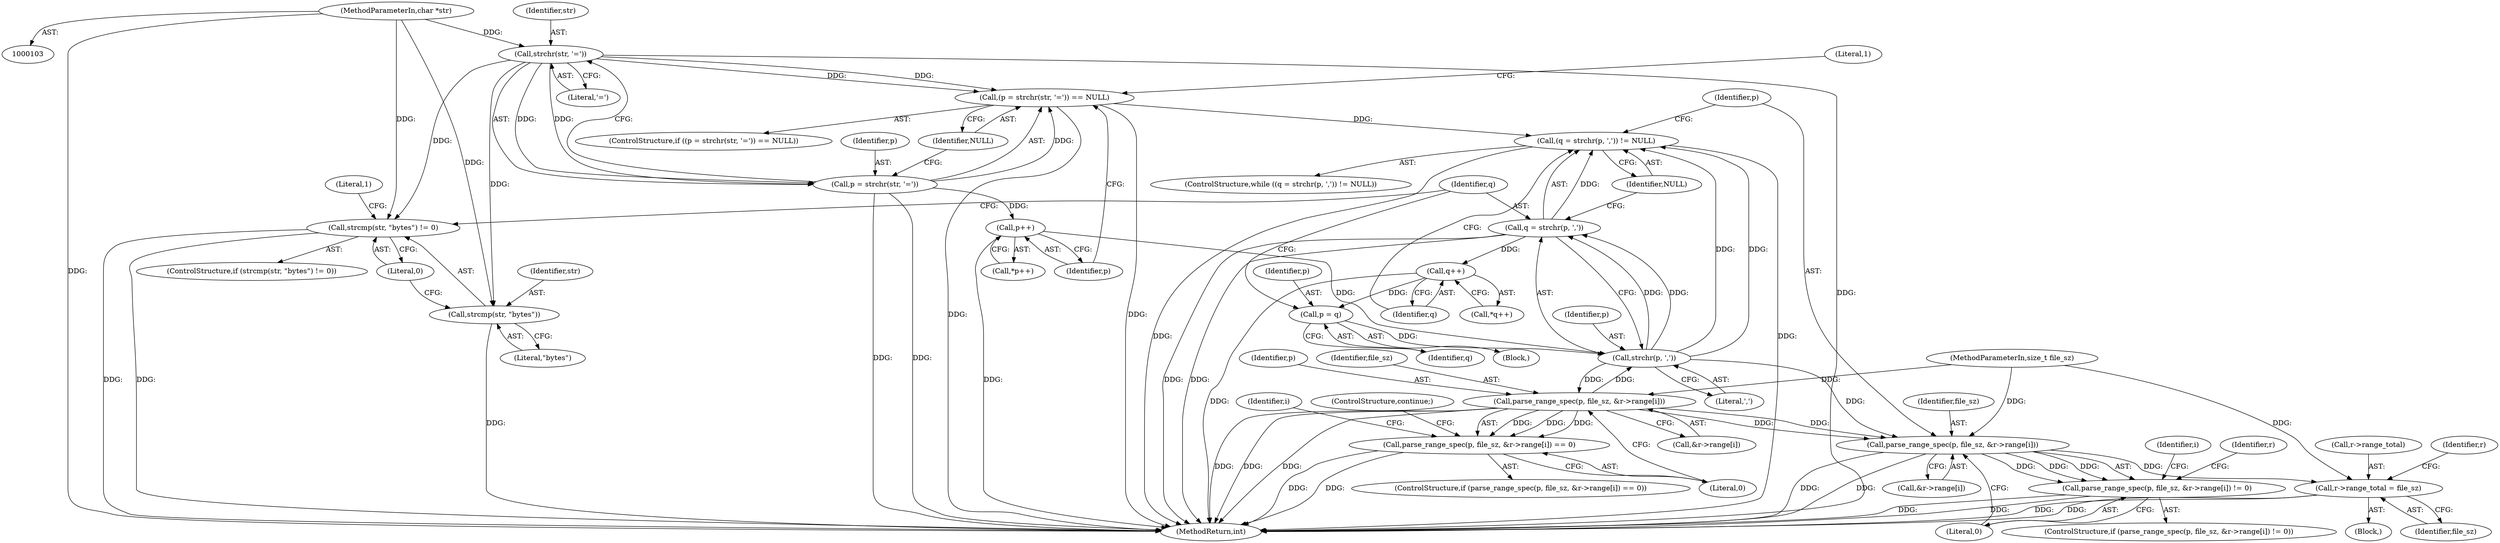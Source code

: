digraph "0_src_142cfc82b932bc211218fbd7bdda8c7ce83f19df_0@API" {
"1000131" [label="(Call,strchr(str, '='))"];
"1000105" [label="(MethodParameterIn,char *str)"];
"1000128" [label="(Call,(p = strchr(str, '=')) == NULL)"];
"1000153" [label="(Call,(q = strchr(p, ',')) != NULL)"];
"1000129" [label="(Call,p = strchr(str, '='))"];
"1000140" [label="(Call,p++)"];
"1000156" [label="(Call,strchr(p, ','))"];
"1000154" [label="(Call,q = strchr(p, ','))"];
"1000163" [label="(Call,q++)"];
"1000188" [label="(Call,p = q)"];
"1000168" [label="(Call,parse_range_spec(p, file_sz, &r->range[i]))"];
"1000167" [label="(Call,parse_range_spec(p, file_sz, &r->range[i]) == 0)"];
"1000193" [label="(Call,parse_range_spec(p, file_sz, &r->range[i]))"];
"1000192" [label="(Call,parse_range_spec(p, file_sz, &r->range[i]) != 0)"];
"1000205" [label="(Call,r->range_total = file_sz)"];
"1000144" [label="(Call,strcmp(str, \"bytes\") != 0)"];
"1000145" [label="(Call,strcmp(str, \"bytes\"))"];
"1000145" [label="(Call,strcmp(str, \"bytes\"))"];
"1000154" [label="(Call,q = strchr(p, ','))"];
"1000188" [label="(Call,p = q)"];
"1000166" [label="(ControlStructure,if (parse_range_spec(p, file_sz, &r->range[i]) == 0))"];
"1000206" [label="(Call,r->range_total)"];
"1000177" [label="(Literal,0)"];
"1000212" [label="(Identifier,r)"];
"1000146" [label="(Identifier,str)"];
"1000137" [label="(Literal,1)"];
"1000162" [label="(Call,*q++)"];
"1000130" [label="(Identifier,p)"];
"1000190" [label="(Identifier,q)"];
"1000140" [label="(Call,p++)"];
"1000148" [label="(Literal,0)"];
"1000168" [label="(Call,parse_range_spec(p, file_sz, &r->range[i]))"];
"1000144" [label="(Call,strcmp(str, \"bytes\") != 0)"];
"1000155" [label="(Identifier,q)"];
"1000153" [label="(Call,(q = strchr(p, ',')) != NULL)"];
"1000202" [label="(Literal,0)"];
"1000127" [label="(ControlStructure,if ((p = strchr(str, '=')) == NULL))"];
"1000107" [label="(Block,)"];
"1000163" [label="(Call,q++)"];
"1000151" [label="(Literal,1)"];
"1000105" [label="(MethodParameterIn,char *str)"];
"1000217" [label="(MethodReturn,int)"];
"1000171" [label="(Call,&r->range[i])"];
"1000158" [label="(Literal,',')"];
"1000189" [label="(Identifier,p)"];
"1000192" [label="(Call,parse_range_spec(p, file_sz, &r->range[i]) != 0)"];
"1000160" [label="(Block,)"];
"1000207" [label="(Identifier,r)"];
"1000196" [label="(Call,&r->range[i])"];
"1000128" [label="(Call,(p = strchr(str, '=')) == NULL)"];
"1000194" [label="(Identifier,p)"];
"1000139" [label="(Call,*p++)"];
"1000169" [label="(Identifier,p)"];
"1000170" [label="(Identifier,file_sz)"];
"1000106" [label="(MethodParameterIn,size_t file_sz)"];
"1000205" [label="(Call,r->range_total = file_sz)"];
"1000209" [label="(Identifier,file_sz)"];
"1000195" [label="(Identifier,file_sz)"];
"1000143" [label="(ControlStructure,if (strcmp(str, \"bytes\") != 0))"];
"1000204" [label="(Identifier,i)"];
"1000159" [label="(Identifier,NULL)"];
"1000131" [label="(Call,strchr(str, '='))"];
"1000132" [label="(Identifier,str)"];
"1000133" [label="(Literal,'=')"];
"1000157" [label="(Identifier,p)"];
"1000167" [label="(Call,parse_range_spec(p, file_sz, &r->range[i]) == 0)"];
"1000178" [label="(ControlStructure,continue;)"];
"1000164" [label="(Identifier,q)"];
"1000180" [label="(Identifier,i)"];
"1000141" [label="(Identifier,p)"];
"1000152" [label="(ControlStructure,while ((q = strchr(p, ',')) != NULL))"];
"1000134" [label="(Identifier,NULL)"];
"1000156" [label="(Call,strchr(p, ','))"];
"1000191" [label="(ControlStructure,if (parse_range_spec(p, file_sz, &r->range[i]) != 0))"];
"1000147" [label="(Literal,\"bytes\")"];
"1000129" [label="(Call,p = strchr(str, '='))"];
"1000193" [label="(Call,parse_range_spec(p, file_sz, &r->range[i]))"];
"1000131" -> "1000129"  [label="AST: "];
"1000131" -> "1000133"  [label="CFG: "];
"1000132" -> "1000131"  [label="AST: "];
"1000133" -> "1000131"  [label="AST: "];
"1000129" -> "1000131"  [label="CFG: "];
"1000131" -> "1000217"  [label="DDG: "];
"1000131" -> "1000128"  [label="DDG: "];
"1000131" -> "1000128"  [label="DDG: "];
"1000131" -> "1000129"  [label="DDG: "];
"1000131" -> "1000129"  [label="DDG: "];
"1000105" -> "1000131"  [label="DDG: "];
"1000131" -> "1000144"  [label="DDG: "];
"1000131" -> "1000145"  [label="DDG: "];
"1000105" -> "1000103"  [label="AST: "];
"1000105" -> "1000217"  [label="DDG: "];
"1000105" -> "1000144"  [label="DDG: "];
"1000105" -> "1000145"  [label="DDG: "];
"1000128" -> "1000127"  [label="AST: "];
"1000128" -> "1000134"  [label="CFG: "];
"1000129" -> "1000128"  [label="AST: "];
"1000134" -> "1000128"  [label="AST: "];
"1000137" -> "1000128"  [label="CFG: "];
"1000141" -> "1000128"  [label="CFG: "];
"1000128" -> "1000217"  [label="DDG: "];
"1000128" -> "1000217"  [label="DDG: "];
"1000129" -> "1000128"  [label="DDG: "];
"1000128" -> "1000153"  [label="DDG: "];
"1000153" -> "1000152"  [label="AST: "];
"1000153" -> "1000159"  [label="CFG: "];
"1000154" -> "1000153"  [label="AST: "];
"1000159" -> "1000153"  [label="AST: "];
"1000164" -> "1000153"  [label="CFG: "];
"1000194" -> "1000153"  [label="CFG: "];
"1000153" -> "1000217"  [label="DDG: "];
"1000153" -> "1000217"  [label="DDG: "];
"1000154" -> "1000153"  [label="DDG: "];
"1000156" -> "1000153"  [label="DDG: "];
"1000156" -> "1000153"  [label="DDG: "];
"1000130" -> "1000129"  [label="AST: "];
"1000134" -> "1000129"  [label="CFG: "];
"1000129" -> "1000217"  [label="DDG: "];
"1000129" -> "1000217"  [label="DDG: "];
"1000129" -> "1000140"  [label="DDG: "];
"1000140" -> "1000139"  [label="AST: "];
"1000140" -> "1000141"  [label="CFG: "];
"1000141" -> "1000140"  [label="AST: "];
"1000139" -> "1000140"  [label="CFG: "];
"1000140" -> "1000217"  [label="DDG: "];
"1000140" -> "1000156"  [label="DDG: "];
"1000156" -> "1000154"  [label="AST: "];
"1000156" -> "1000158"  [label="CFG: "];
"1000157" -> "1000156"  [label="AST: "];
"1000158" -> "1000156"  [label="AST: "];
"1000154" -> "1000156"  [label="CFG: "];
"1000156" -> "1000154"  [label="DDG: "];
"1000156" -> "1000154"  [label="DDG: "];
"1000168" -> "1000156"  [label="DDG: "];
"1000188" -> "1000156"  [label="DDG: "];
"1000156" -> "1000168"  [label="DDG: "];
"1000156" -> "1000193"  [label="DDG: "];
"1000155" -> "1000154"  [label="AST: "];
"1000159" -> "1000154"  [label="CFG: "];
"1000154" -> "1000217"  [label="DDG: "];
"1000154" -> "1000217"  [label="DDG: "];
"1000154" -> "1000163"  [label="DDG: "];
"1000163" -> "1000162"  [label="AST: "];
"1000163" -> "1000164"  [label="CFG: "];
"1000164" -> "1000163"  [label="AST: "];
"1000162" -> "1000163"  [label="CFG: "];
"1000163" -> "1000217"  [label="DDG: "];
"1000163" -> "1000188"  [label="DDG: "];
"1000188" -> "1000160"  [label="AST: "];
"1000188" -> "1000190"  [label="CFG: "];
"1000189" -> "1000188"  [label="AST: "];
"1000190" -> "1000188"  [label="AST: "];
"1000155" -> "1000188"  [label="CFG: "];
"1000168" -> "1000167"  [label="AST: "];
"1000168" -> "1000171"  [label="CFG: "];
"1000169" -> "1000168"  [label="AST: "];
"1000170" -> "1000168"  [label="AST: "];
"1000171" -> "1000168"  [label="AST: "];
"1000177" -> "1000168"  [label="CFG: "];
"1000168" -> "1000217"  [label="DDG: "];
"1000168" -> "1000217"  [label="DDG: "];
"1000168" -> "1000217"  [label="DDG: "];
"1000168" -> "1000167"  [label="DDG: "];
"1000168" -> "1000167"  [label="DDG: "];
"1000168" -> "1000167"  [label="DDG: "];
"1000106" -> "1000168"  [label="DDG: "];
"1000168" -> "1000193"  [label="DDG: "];
"1000168" -> "1000193"  [label="DDG: "];
"1000167" -> "1000166"  [label="AST: "];
"1000167" -> "1000177"  [label="CFG: "];
"1000177" -> "1000167"  [label="AST: "];
"1000178" -> "1000167"  [label="CFG: "];
"1000180" -> "1000167"  [label="CFG: "];
"1000167" -> "1000217"  [label="DDG: "];
"1000167" -> "1000217"  [label="DDG: "];
"1000193" -> "1000192"  [label="AST: "];
"1000193" -> "1000196"  [label="CFG: "];
"1000194" -> "1000193"  [label="AST: "];
"1000195" -> "1000193"  [label="AST: "];
"1000196" -> "1000193"  [label="AST: "];
"1000202" -> "1000193"  [label="CFG: "];
"1000193" -> "1000217"  [label="DDG: "];
"1000193" -> "1000217"  [label="DDG: "];
"1000193" -> "1000192"  [label="DDG: "];
"1000193" -> "1000192"  [label="DDG: "];
"1000193" -> "1000192"  [label="DDG: "];
"1000106" -> "1000193"  [label="DDG: "];
"1000193" -> "1000205"  [label="DDG: "];
"1000192" -> "1000191"  [label="AST: "];
"1000192" -> "1000202"  [label="CFG: "];
"1000202" -> "1000192"  [label="AST: "];
"1000204" -> "1000192"  [label="CFG: "];
"1000207" -> "1000192"  [label="CFG: "];
"1000192" -> "1000217"  [label="DDG: "];
"1000192" -> "1000217"  [label="DDG: "];
"1000205" -> "1000107"  [label="AST: "];
"1000205" -> "1000209"  [label="CFG: "];
"1000206" -> "1000205"  [label="AST: "];
"1000209" -> "1000205"  [label="AST: "];
"1000212" -> "1000205"  [label="CFG: "];
"1000205" -> "1000217"  [label="DDG: "];
"1000205" -> "1000217"  [label="DDG: "];
"1000106" -> "1000205"  [label="DDG: "];
"1000144" -> "1000143"  [label="AST: "];
"1000144" -> "1000148"  [label="CFG: "];
"1000145" -> "1000144"  [label="AST: "];
"1000148" -> "1000144"  [label="AST: "];
"1000151" -> "1000144"  [label="CFG: "];
"1000155" -> "1000144"  [label="CFG: "];
"1000144" -> "1000217"  [label="DDG: "];
"1000144" -> "1000217"  [label="DDG: "];
"1000145" -> "1000147"  [label="CFG: "];
"1000146" -> "1000145"  [label="AST: "];
"1000147" -> "1000145"  [label="AST: "];
"1000148" -> "1000145"  [label="CFG: "];
"1000145" -> "1000217"  [label="DDG: "];
}
